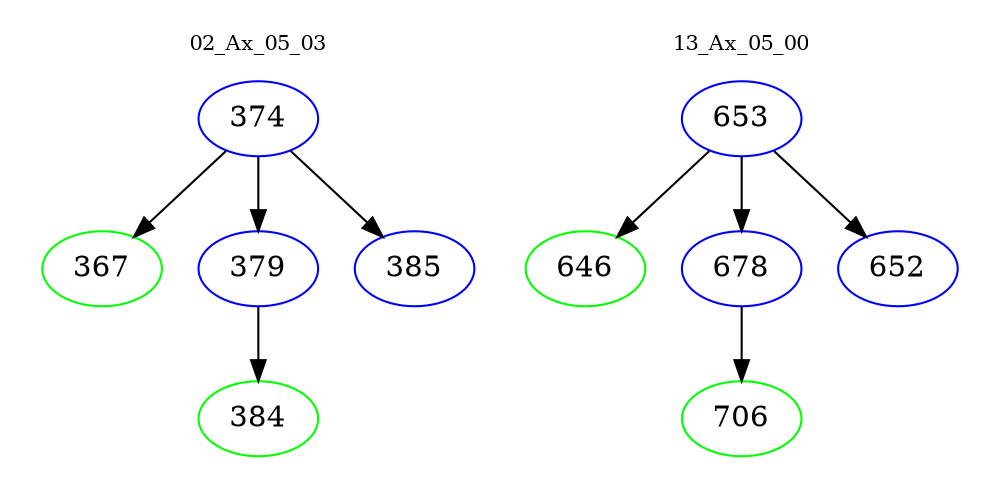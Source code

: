 digraph{
subgraph cluster_0 {
color = white
label = "02_Ax_05_03";
fontsize=10;
T0_374 [label="374", color="blue"]
T0_374 -> T0_367 [color="black"]
T0_367 [label="367", color="green"]
T0_374 -> T0_379 [color="black"]
T0_379 [label="379", color="blue"]
T0_379 -> T0_384 [color="black"]
T0_384 [label="384", color="green"]
T0_374 -> T0_385 [color="black"]
T0_385 [label="385", color="blue"]
}
subgraph cluster_1 {
color = white
label = "13_Ax_05_00";
fontsize=10;
T1_653 [label="653", color="blue"]
T1_653 -> T1_646 [color="black"]
T1_646 [label="646", color="green"]
T1_653 -> T1_678 [color="black"]
T1_678 [label="678", color="blue"]
T1_678 -> T1_706 [color="black"]
T1_706 [label="706", color="green"]
T1_653 -> T1_652 [color="black"]
T1_652 [label="652", color="blue"]
}
}
